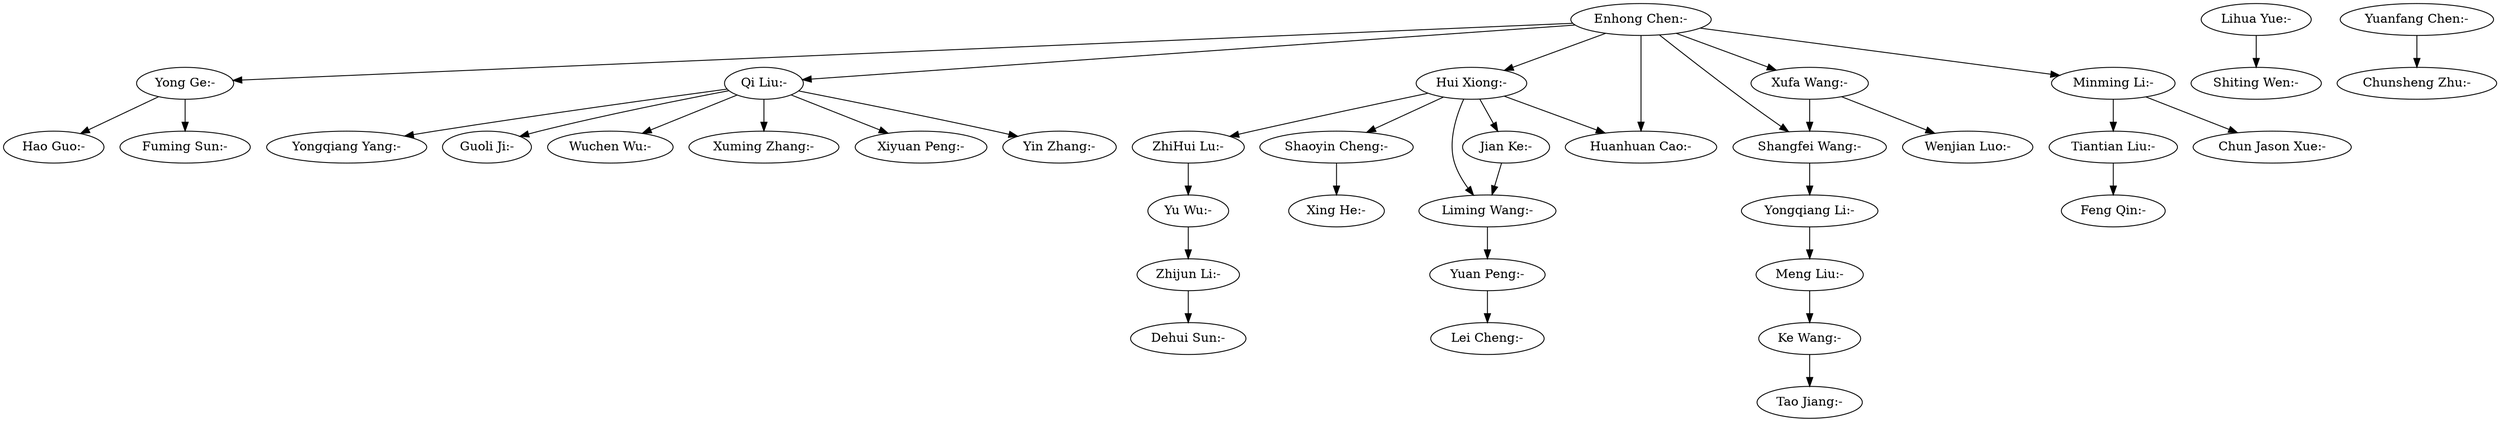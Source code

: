 strict digraph G{
"Enhong Chen:-" -> "Yong Ge:-"
"Yuan Peng:-" -> "Lei Cheng:-"
"Qi Liu:-" -> "Guoli Ji:-"
"Shangfei Wang:-" -> "Yongqiang Li:-"
"Ke Wang:-" -> "Tao Jiang:-"
"Hui Xiong:-" -> "ZhiHui Lu:-"
"Hui Xiong:-" -> "Shaoyin Cheng:-"
"Yongqiang Li:-" -> "Meng Liu:-"
"Qi Liu:-" -> "Wuchen Wu:-"
"Enhong Chen:-" -> "Minming Li:-"
"Qi Liu:-" -> "Xuming Zhang:-"
"Enhong Chen:-" -> "Hui Xiong:-"
"Lihua Yue:-" -> "Shiting Wen:-"
"Hui Xiong:-" -> "Jian Ke:-"
"ZhiHui Lu:-" -> "Yu Wu:-"
"Yu Wu:-" -> "Zhijun Li:-"
"Qi Liu:-" -> "Xiyuan Peng:-"
"Enhong Chen:-" -> "Qi Liu:-"
"Yong Ge:-" -> "Fuming Sun:-"
"Qi Liu:-" -> "Yin Zhang:-"
"Hui Xiong:-" -> "Huanhuan Cao:-"
"Enhong Chen:-" -> "Xufa Wang:-"
"Enhong Chen:-" -> "Shangfei Wang:-"
"Yuanfang Chen:-" -> "Chunsheng Zhu:-"
"Meng Liu:-" -> "Ke Wang:-"
"Minming Li:-" -> "Chun Jason Xue:-"
"Zhijun Li:-" -> "Dehui Sun:-"
"Enhong Chen:-" -> "Huanhuan Cao:-"
"Xufa Wang:-" -> "Wenjian Luo:-"
"Shaoyin Cheng:-" -> "Xing He:-"
"Tiantian Liu:-" -> "Feng Qin:-"
"Hui Xiong:-" -> "Liming Wang:-"
"Qi Liu:-" -> "Yongqiang Yang:-"
"Minming Li:-" -> "Tiantian Liu:-"
"Jian Ke:-" -> "Liming Wang:-"
"Xufa Wang:-" -> "Shangfei Wang:-"
"Liming Wang:-" -> "Yuan Peng:-"
"Yong Ge:-" -> "Hao Guo:-"
}